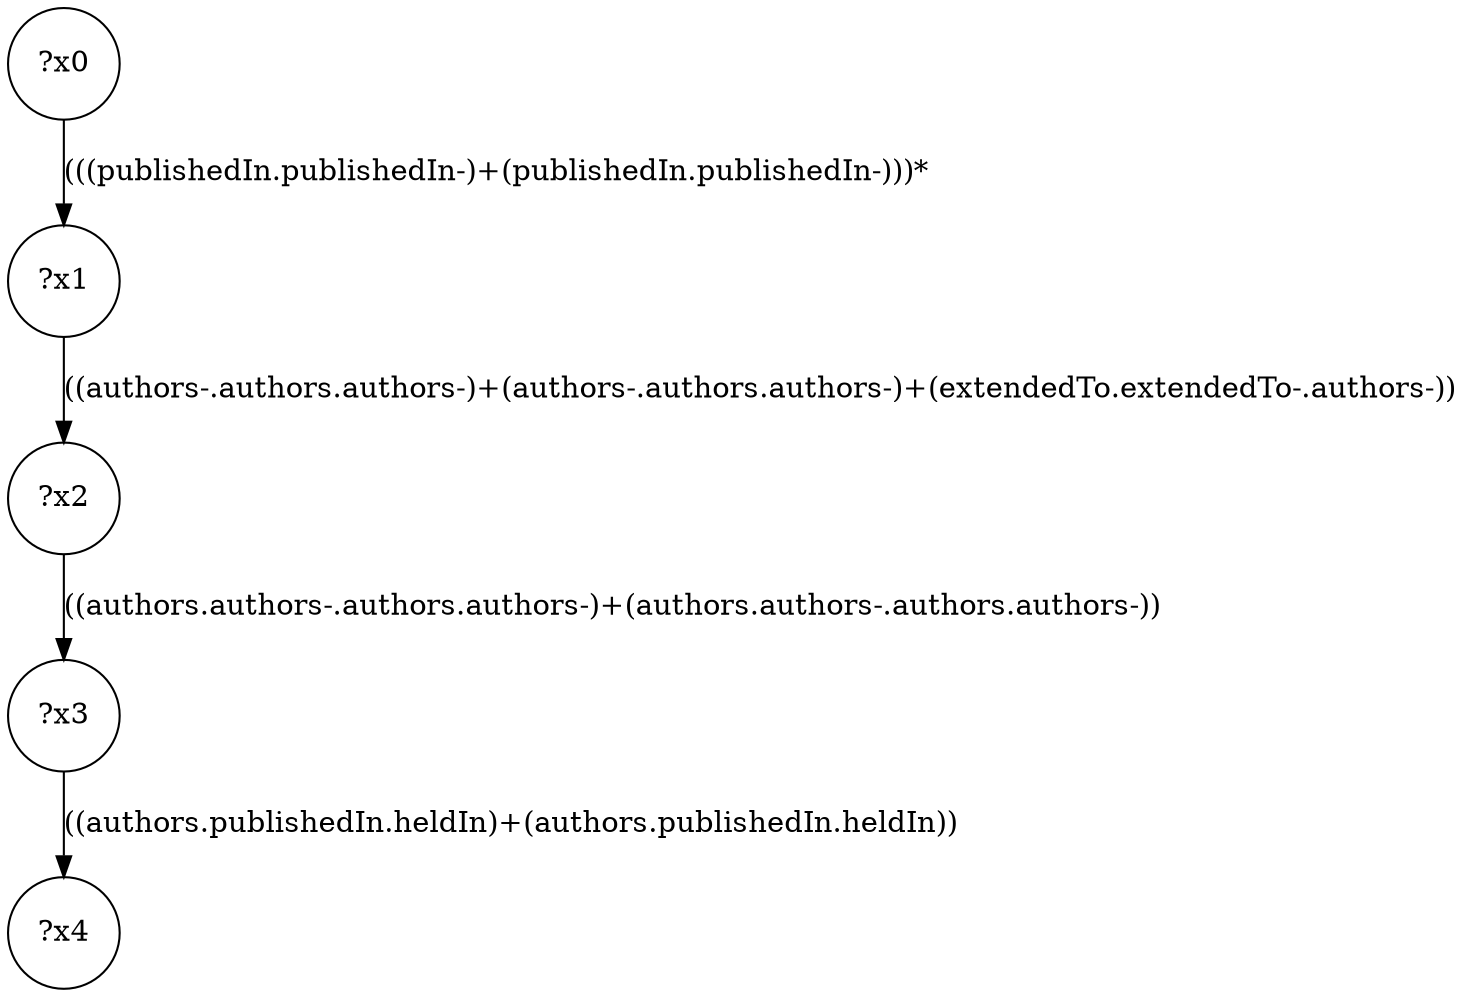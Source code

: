 digraph g {
	x0 [shape=circle, label="?x0"];
	x1 [shape=circle, label="?x1"];
	x0 -> x1 [label="(((publishedIn.publishedIn-)+(publishedIn.publishedIn-)))*"];
	x2 [shape=circle, label="?x2"];
	x1 -> x2 [label="((authors-.authors.authors-)+(authors-.authors.authors-)+(extendedTo.extendedTo-.authors-))"];
	x3 [shape=circle, label="?x3"];
	x2 -> x3 [label="((authors.authors-.authors.authors-)+(authors.authors-.authors.authors-))"];
	x4 [shape=circle, label="?x4"];
	x3 -> x4 [label="((authors.publishedIn.heldIn)+(authors.publishedIn.heldIn))"];
}
